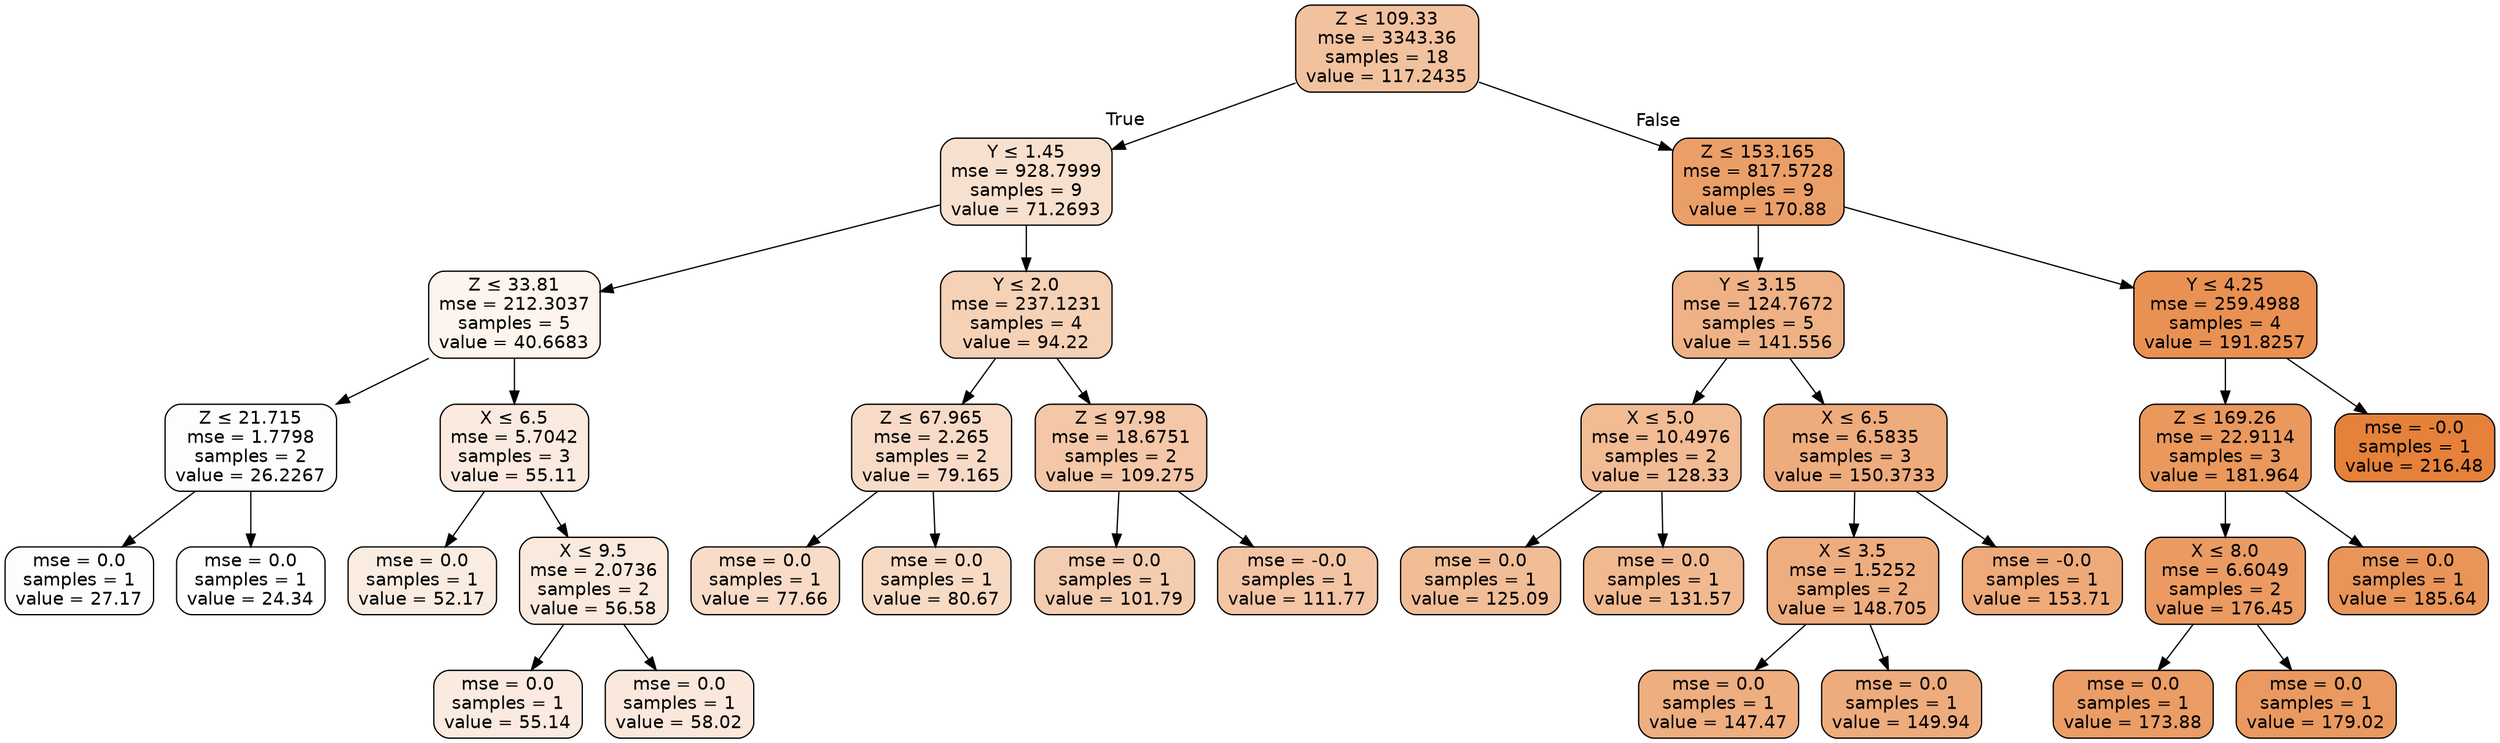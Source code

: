 digraph Tree {
node [shape=box, style="filled, rounded", color="black", fontname=helvetica] ;
edge [fontname=helvetica] ;
0 [label=<Z &le; 109.33<br/>mse = 3343.36<br/>samples = 18<br/>value = 117.2435>, fillcolor="#e581397b"] ;
1 [label=<Y &le; 1.45<br/>mse = 928.7999<br/>samples = 9<br/>value = 71.2693>, fillcolor="#e581393e"] ;
0 -> 1 [labeldistance=2.5, labelangle=45, headlabel="True"] ;
2 [label=<Z &le; 33.81<br/>mse = 212.3037<br/>samples = 5<br/>value = 40.6683>, fillcolor="#e5813916"] ;
1 -> 2 ;
3 [label=<Z &le; 21.715<br/>mse = 1.7798<br/>samples = 2<br/>value = 26.2267>, fillcolor="#e5813903"] ;
2 -> 3 ;
4 [label=<mse = 0.0<br/>samples = 1<br/>value = 27.17>, fillcolor="#e5813904"] ;
3 -> 4 ;
5 [label=<mse = 0.0<br/>samples = 1<br/>value = 24.34>, fillcolor="#e5813900"] ;
3 -> 5 ;
6 [label=<X &le; 6.5<br/>mse = 5.7042<br/>samples = 3<br/>value = 55.11>, fillcolor="#e5813929"] ;
2 -> 6 ;
7 [label=<mse = 0.0<br/>samples = 1<br/>value = 52.17>, fillcolor="#e5813925"] ;
6 -> 7 ;
8 [label=<X &le; 9.5<br/>mse = 2.0736<br/>samples = 2<br/>value = 56.58>, fillcolor="#e581392b"] ;
6 -> 8 ;
9 [label=<mse = 0.0<br/>samples = 1<br/>value = 55.14>, fillcolor="#e5813929"] ;
8 -> 9 ;
10 [label=<mse = 0.0<br/>samples = 1<br/>value = 58.02>, fillcolor="#e581392d"] ;
8 -> 10 ;
11 [label=<Y &le; 2.0<br/>mse = 237.1231<br/>samples = 4<br/>value = 94.22>, fillcolor="#e581395d"] ;
1 -> 11 ;
12 [label=<Z &le; 67.965<br/>mse = 2.265<br/>samples = 2<br/>value = 79.165>, fillcolor="#e5813949"] ;
11 -> 12 ;
13 [label=<mse = 0.0<br/>samples = 1<br/>value = 77.66>, fillcolor="#e5813947"] ;
12 -> 13 ;
14 [label=<mse = 0.0<br/>samples = 1<br/>value = 80.67>, fillcolor="#e581394b"] ;
12 -> 14 ;
15 [label=<Z &le; 97.98<br/>mse = 18.6751<br/>samples = 2<br/>value = 109.275>, fillcolor="#e5813971"] ;
11 -> 15 ;
16 [label=<mse = 0.0<br/>samples = 1<br/>value = 101.79>, fillcolor="#e5813967"] ;
15 -> 16 ;
17 [label=<mse = -0.0<br/>samples = 1<br/>value = 111.77>, fillcolor="#e5813974"] ;
15 -> 17 ;
18 [label=<Z &le; 153.165<br/>mse = 817.5728<br/>samples = 9<br/>value = 170.88>, fillcolor="#e58139c2"] ;
0 -> 18 [labeldistance=2.5, labelangle=-45, headlabel="False"] ;
19 [label=<Y &le; 3.15<br/>mse = 124.7672<br/>samples = 5<br/>value = 141.556>, fillcolor="#e581399c"] ;
18 -> 19 ;
20 [label=<X &le; 5.0<br/>mse = 10.4976<br/>samples = 2<br/>value = 128.33>, fillcolor="#e581398a"] ;
19 -> 20 ;
21 [label=<mse = 0.0<br/>samples = 1<br/>value = 125.09>, fillcolor="#e5813986"] ;
20 -> 21 ;
22 [label=<mse = 0.0<br/>samples = 1<br/>value = 131.57>, fillcolor="#e581398e"] ;
20 -> 22 ;
23 [label=<X &le; 6.5<br/>mse = 6.5835<br/>samples = 3<br/>value = 150.3733>, fillcolor="#e58139a7"] ;
19 -> 23 ;
24 [label=<X &le; 3.5<br/>mse = 1.5252<br/>samples = 2<br/>value = 148.705>, fillcolor="#e58139a5"] ;
23 -> 24 ;
25 [label=<mse = 0.0<br/>samples = 1<br/>value = 147.47>, fillcolor="#e58139a3"] ;
24 -> 25 ;
26 [label=<mse = 0.0<br/>samples = 1<br/>value = 149.94>, fillcolor="#e58139a7"] ;
24 -> 26 ;
27 [label=<mse = -0.0<br/>samples = 1<br/>value = 153.71>, fillcolor="#e58139ac"] ;
23 -> 27 ;
28 [label=<Y &le; 4.25<br/>mse = 259.4988<br/>samples = 4<br/>value = 191.8257>, fillcolor="#e58139de"] ;
18 -> 28 ;
29 [label=<Z &le; 169.26<br/>mse = 22.9114<br/>samples = 3<br/>value = 181.964>, fillcolor="#e58139d1"] ;
28 -> 29 ;
30 [label=<X &le; 8.0<br/>mse = 6.6049<br/>samples = 2<br/>value = 176.45>, fillcolor="#e58139ca"] ;
29 -> 30 ;
31 [label=<mse = 0.0<br/>samples = 1<br/>value = 173.88>, fillcolor="#e58139c6"] ;
30 -> 31 ;
32 [label=<mse = 0.0<br/>samples = 1<br/>value = 179.02>, fillcolor="#e58139cd"] ;
30 -> 32 ;
33 [label=<mse = 0.0<br/>samples = 1<br/>value = 185.64>, fillcolor="#e58139d6"] ;
29 -> 33 ;
34 [label=<mse = -0.0<br/>samples = 1<br/>value = 216.48>, fillcolor="#e58139ff"] ;
28 -> 34 ;
}